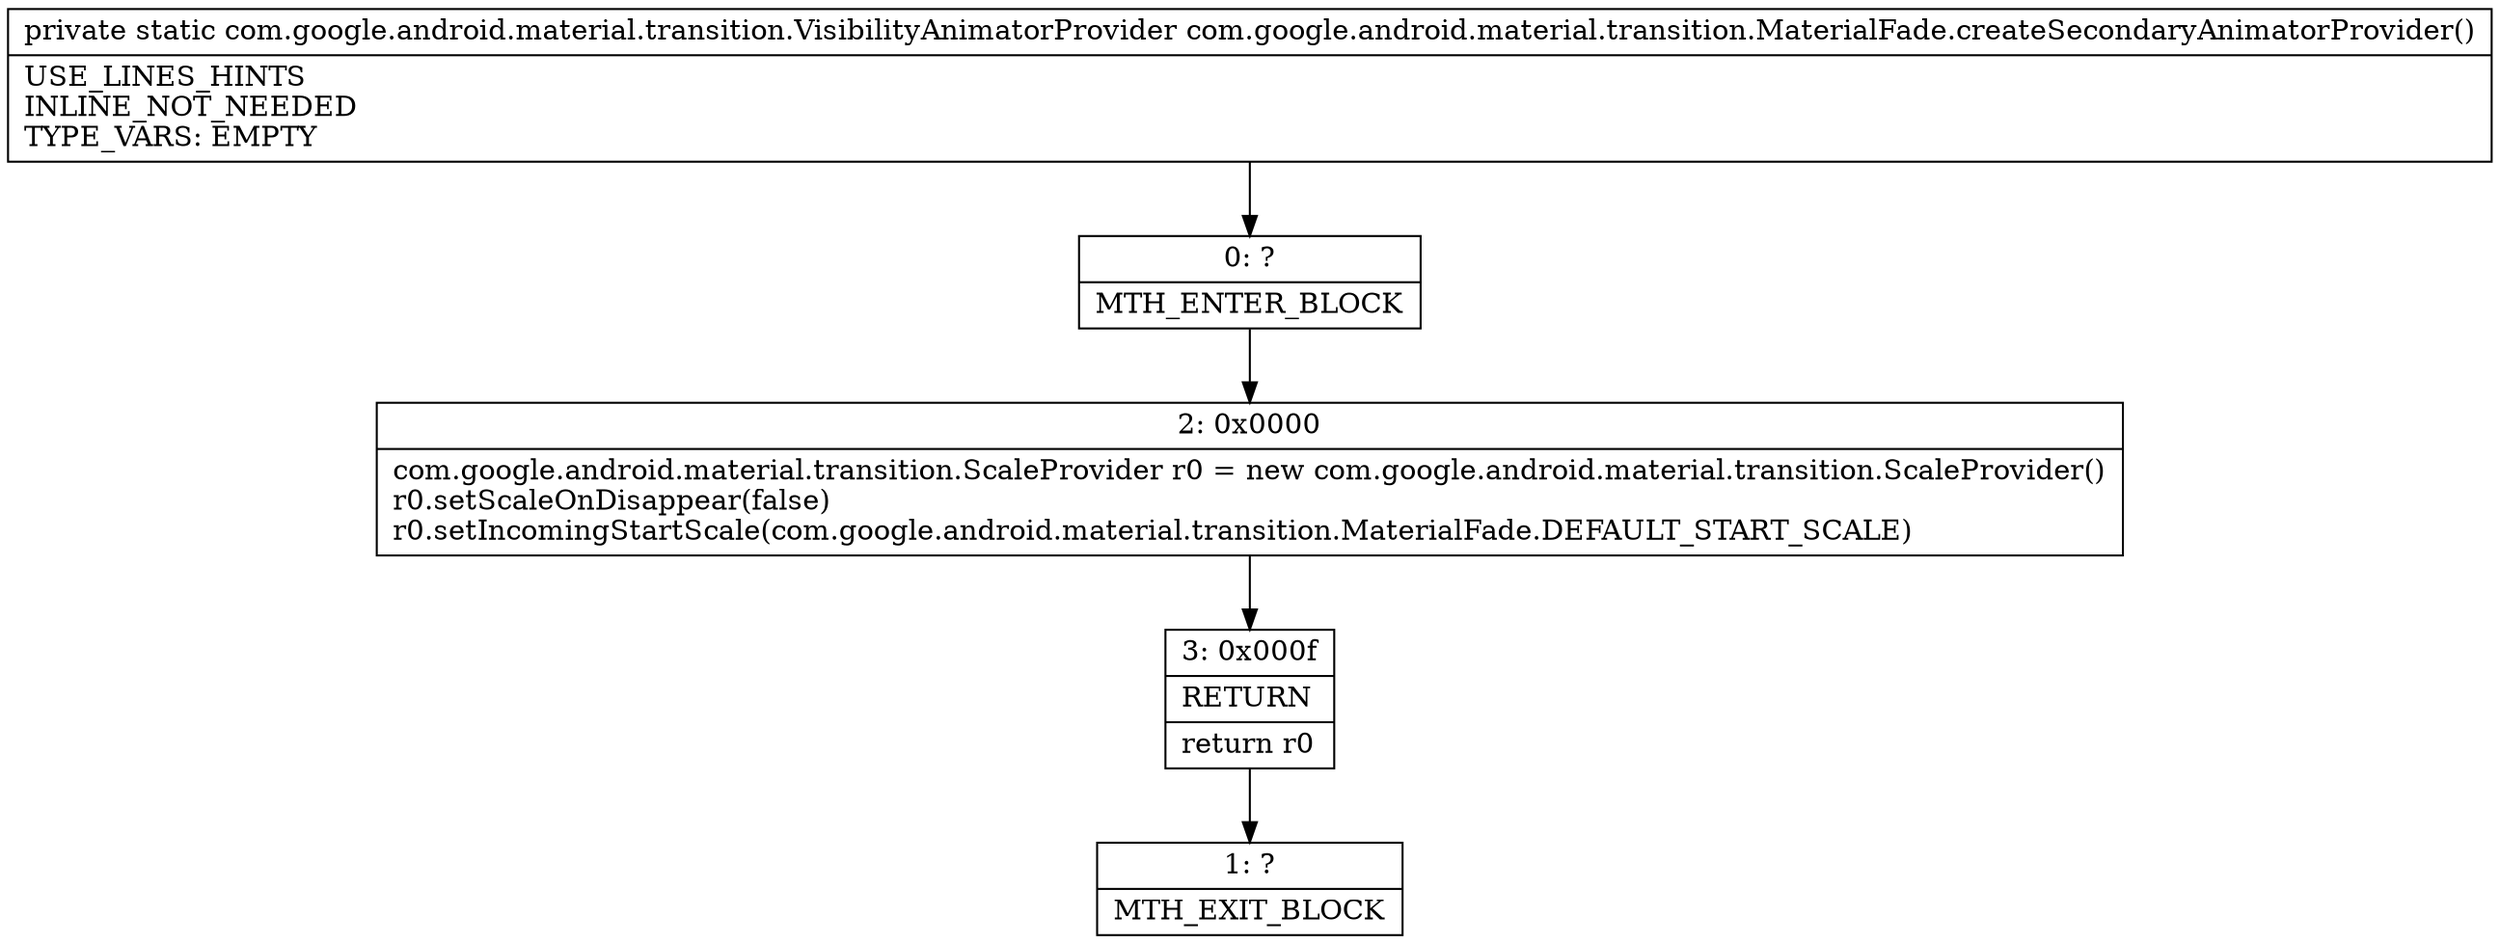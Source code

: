 digraph "CFG forcom.google.android.material.transition.MaterialFade.createSecondaryAnimatorProvider()Lcom\/google\/android\/material\/transition\/VisibilityAnimatorProvider;" {
Node_0 [shape=record,label="{0\:\ ?|MTH_ENTER_BLOCK\l}"];
Node_2 [shape=record,label="{2\:\ 0x0000|com.google.android.material.transition.ScaleProvider r0 = new com.google.android.material.transition.ScaleProvider()\lr0.setScaleOnDisappear(false)\lr0.setIncomingStartScale(com.google.android.material.transition.MaterialFade.DEFAULT_START_SCALE)\l}"];
Node_3 [shape=record,label="{3\:\ 0x000f|RETURN\l|return r0\l}"];
Node_1 [shape=record,label="{1\:\ ?|MTH_EXIT_BLOCK\l}"];
MethodNode[shape=record,label="{private static com.google.android.material.transition.VisibilityAnimatorProvider com.google.android.material.transition.MaterialFade.createSecondaryAnimatorProvider()  | USE_LINES_HINTS\lINLINE_NOT_NEEDED\lTYPE_VARS: EMPTY\l}"];
MethodNode -> Node_0;Node_0 -> Node_2;
Node_2 -> Node_3;
Node_3 -> Node_1;
}

